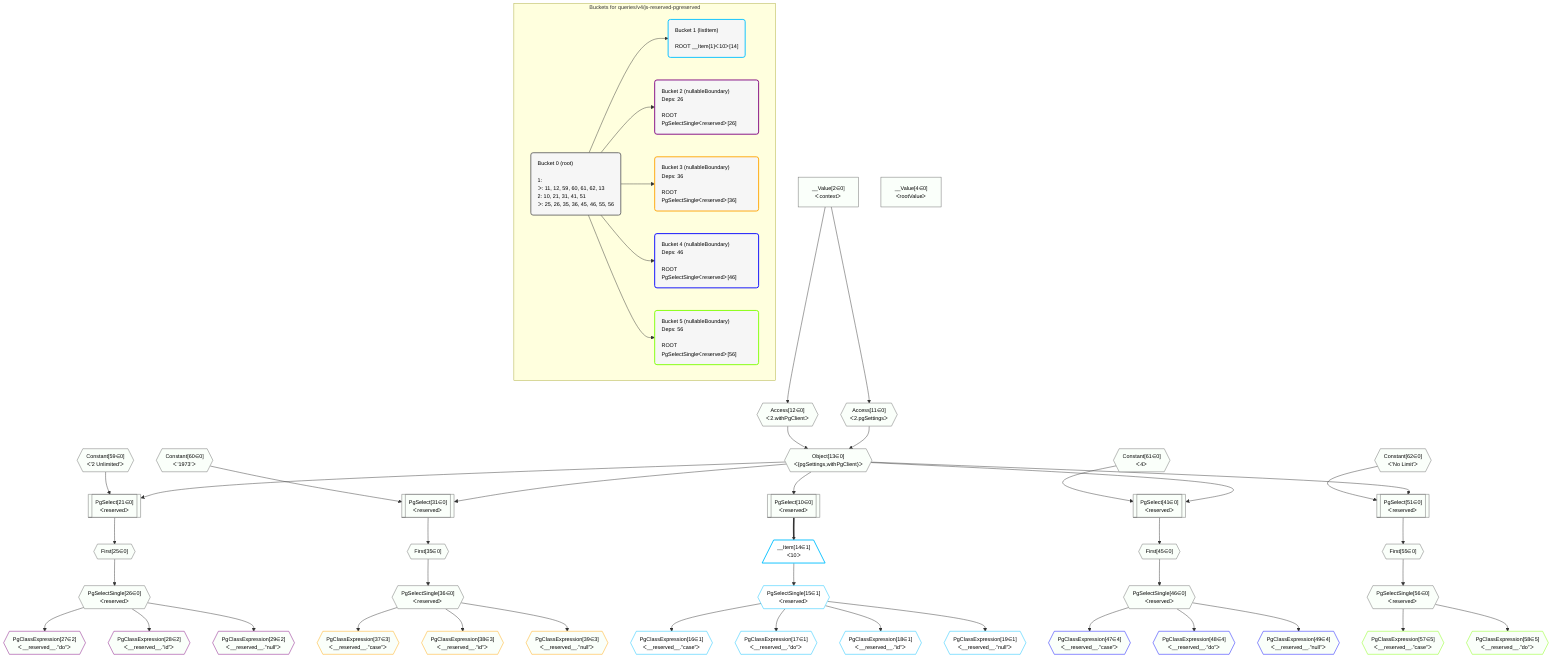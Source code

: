 %%{init: {'themeVariables': { 'fontSize': '12px'}}}%%
graph TD
    classDef path fill:#eee,stroke:#000,color:#000
    classDef plan fill:#fff,stroke-width:1px,color:#000
    classDef itemplan fill:#fff,stroke-width:2px,color:#000
    classDef unbatchedplan fill:#dff,stroke-width:1px,color:#000
    classDef sideeffectplan fill:#fcc,stroke-width:2px,color:#000
    classDef bucket fill:#f6f6f6,color:#000,stroke-width:2px,text-align:left


    %% plan dependencies
    Object13{{"Object[13∈0]<br />ᐸ{pgSettings,withPgClient}ᐳ"}}:::plan
    Access11{{"Access[11∈0]<br />ᐸ2.pgSettingsᐳ"}}:::plan
    Access12{{"Access[12∈0]<br />ᐸ2.withPgClientᐳ"}}:::plan
    Access11 & Access12 --> Object13
    PgSelect21[["PgSelect[21∈0]<br />ᐸreservedᐳ"]]:::plan
    Constant59{{"Constant[59∈0]<br />ᐸ'2 Unlimited'ᐳ"}}:::plan
    Object13 & Constant59 --> PgSelect21
    PgSelect31[["PgSelect[31∈0]<br />ᐸreservedᐳ"]]:::plan
    Constant60{{"Constant[60∈0]<br />ᐸ'1973'ᐳ"}}:::plan
    Object13 & Constant60 --> PgSelect31
    PgSelect41[["PgSelect[41∈0]<br />ᐸreservedᐳ"]]:::plan
    Constant61{{"Constant[61∈0]<br />ᐸ4ᐳ"}}:::plan
    Object13 & Constant61 --> PgSelect41
    PgSelect51[["PgSelect[51∈0]<br />ᐸreservedᐳ"]]:::plan
    Constant62{{"Constant[62∈0]<br />ᐸ'No Limit'ᐳ"}}:::plan
    Object13 & Constant62 --> PgSelect51
    PgSelect10[["PgSelect[10∈0]<br />ᐸreservedᐳ"]]:::plan
    Object13 --> PgSelect10
    __Value2["__Value[2∈0]<br />ᐸcontextᐳ"]:::plan
    __Value2 --> Access11
    __Value2 --> Access12
    First25{{"First[25∈0]"}}:::plan
    PgSelect21 --> First25
    PgSelectSingle26{{"PgSelectSingle[26∈0]<br />ᐸreservedᐳ"}}:::plan
    First25 --> PgSelectSingle26
    First35{{"First[35∈0]"}}:::plan
    PgSelect31 --> First35
    PgSelectSingle36{{"PgSelectSingle[36∈0]<br />ᐸreservedᐳ"}}:::plan
    First35 --> PgSelectSingle36
    First45{{"First[45∈0]"}}:::plan
    PgSelect41 --> First45
    PgSelectSingle46{{"PgSelectSingle[46∈0]<br />ᐸreservedᐳ"}}:::plan
    First45 --> PgSelectSingle46
    First55{{"First[55∈0]"}}:::plan
    PgSelect51 --> First55
    PgSelectSingle56{{"PgSelectSingle[56∈0]<br />ᐸreservedᐳ"}}:::plan
    First55 --> PgSelectSingle56
    __Value4["__Value[4∈0]<br />ᐸrootValueᐳ"]:::plan
    __Item14[/"__Item[14∈1]<br />ᐸ10ᐳ"\]:::itemplan
    PgSelect10 ==> __Item14
    PgSelectSingle15{{"PgSelectSingle[15∈1]<br />ᐸreservedᐳ"}}:::plan
    __Item14 --> PgSelectSingle15
    PgClassExpression16{{"PgClassExpression[16∈1]<br />ᐸ__reserved__.”case”ᐳ"}}:::plan
    PgSelectSingle15 --> PgClassExpression16
    PgClassExpression17{{"PgClassExpression[17∈1]<br />ᐸ__reserved__.”do”ᐳ"}}:::plan
    PgSelectSingle15 --> PgClassExpression17
    PgClassExpression18{{"PgClassExpression[18∈1]<br />ᐸ__reserved__.”id”ᐳ"}}:::plan
    PgSelectSingle15 --> PgClassExpression18
    PgClassExpression19{{"PgClassExpression[19∈1]<br />ᐸ__reserved__.”null”ᐳ"}}:::plan
    PgSelectSingle15 --> PgClassExpression19
    PgClassExpression27{{"PgClassExpression[27∈2]<br />ᐸ__reserved__.”do”ᐳ"}}:::plan
    PgSelectSingle26 --> PgClassExpression27
    PgClassExpression28{{"PgClassExpression[28∈2]<br />ᐸ__reserved__.”id”ᐳ"}}:::plan
    PgSelectSingle26 --> PgClassExpression28
    PgClassExpression29{{"PgClassExpression[29∈2]<br />ᐸ__reserved__.”null”ᐳ"}}:::plan
    PgSelectSingle26 --> PgClassExpression29
    PgClassExpression37{{"PgClassExpression[37∈3]<br />ᐸ__reserved__.”case”ᐳ"}}:::plan
    PgSelectSingle36 --> PgClassExpression37
    PgClassExpression38{{"PgClassExpression[38∈3]<br />ᐸ__reserved__.”id”ᐳ"}}:::plan
    PgSelectSingle36 --> PgClassExpression38
    PgClassExpression39{{"PgClassExpression[39∈3]<br />ᐸ__reserved__.”null”ᐳ"}}:::plan
    PgSelectSingle36 --> PgClassExpression39
    PgClassExpression47{{"PgClassExpression[47∈4]<br />ᐸ__reserved__.”case”ᐳ"}}:::plan
    PgSelectSingle46 --> PgClassExpression47
    PgClassExpression48{{"PgClassExpression[48∈4]<br />ᐸ__reserved__.”do”ᐳ"}}:::plan
    PgSelectSingle46 --> PgClassExpression48
    PgClassExpression49{{"PgClassExpression[49∈4]<br />ᐸ__reserved__.”null”ᐳ"}}:::plan
    PgSelectSingle46 --> PgClassExpression49
    PgClassExpression57{{"PgClassExpression[57∈5]<br />ᐸ__reserved__.”case”ᐳ"}}:::plan
    PgSelectSingle56 --> PgClassExpression57
    PgClassExpression58{{"PgClassExpression[58∈5]<br />ᐸ__reserved__.”do”ᐳ"}}:::plan
    PgSelectSingle56 --> PgClassExpression58

    %% define steps

    subgraph "Buckets for queries/v4/js-reserved-pgreserved"
    Bucket0("Bucket 0 (root)<br /><br />1: <br />ᐳ: 11, 12, 59, 60, 61, 62, 13<br />2: 10, 21, 31, 41, 51<br />ᐳ: 25, 26, 35, 36, 45, 46, 55, 56"):::bucket
    classDef bucket0 stroke:#696969
    class Bucket0,__Value2,__Value4,PgSelect10,Access11,Access12,Object13,PgSelect21,First25,PgSelectSingle26,PgSelect31,First35,PgSelectSingle36,PgSelect41,First45,PgSelectSingle46,PgSelect51,First55,PgSelectSingle56,Constant59,Constant60,Constant61,Constant62 bucket0
    Bucket1("Bucket 1 (listItem)<br /><br />ROOT __Item{1}ᐸ10ᐳ[14]"):::bucket
    classDef bucket1 stroke:#00bfff
    class Bucket1,__Item14,PgSelectSingle15,PgClassExpression16,PgClassExpression17,PgClassExpression18,PgClassExpression19 bucket1
    Bucket2("Bucket 2 (nullableBoundary)<br />Deps: 26<br /><br />ROOT PgSelectSingleᐸreservedᐳ[26]"):::bucket
    classDef bucket2 stroke:#7f007f
    class Bucket2,PgClassExpression27,PgClassExpression28,PgClassExpression29 bucket2
    Bucket3("Bucket 3 (nullableBoundary)<br />Deps: 36<br /><br />ROOT PgSelectSingleᐸreservedᐳ[36]"):::bucket
    classDef bucket3 stroke:#ffa500
    class Bucket3,PgClassExpression37,PgClassExpression38,PgClassExpression39 bucket3
    Bucket4("Bucket 4 (nullableBoundary)<br />Deps: 46<br /><br />ROOT PgSelectSingleᐸreservedᐳ[46]"):::bucket
    classDef bucket4 stroke:#0000ff
    class Bucket4,PgClassExpression47,PgClassExpression48,PgClassExpression49 bucket4
    Bucket5("Bucket 5 (nullableBoundary)<br />Deps: 56<br /><br />ROOT PgSelectSingleᐸreservedᐳ[56]"):::bucket
    classDef bucket5 stroke:#7fff00
    class Bucket5,PgClassExpression57,PgClassExpression58 bucket5
    Bucket0 --> Bucket1 & Bucket2 & Bucket3 & Bucket4 & Bucket5
    classDef unary fill:#fafffa,borderWidth:8px
    class Object13,PgSelect21,PgSelect31,PgSelect41,PgSelect51,PgSelect10,Access11,Access12,First25,PgSelectSingle26,First35,PgSelectSingle36,First45,PgSelectSingle46,First55,PgSelectSingle56,__Value2,__Value4,Constant59,Constant60,Constant61,Constant62,PgClassExpression27,PgClassExpression28,PgClassExpression29,PgClassExpression37,PgClassExpression38,PgClassExpression39,PgClassExpression47,PgClassExpression48,PgClassExpression49,PgClassExpression57,PgClassExpression58 unary
    end
